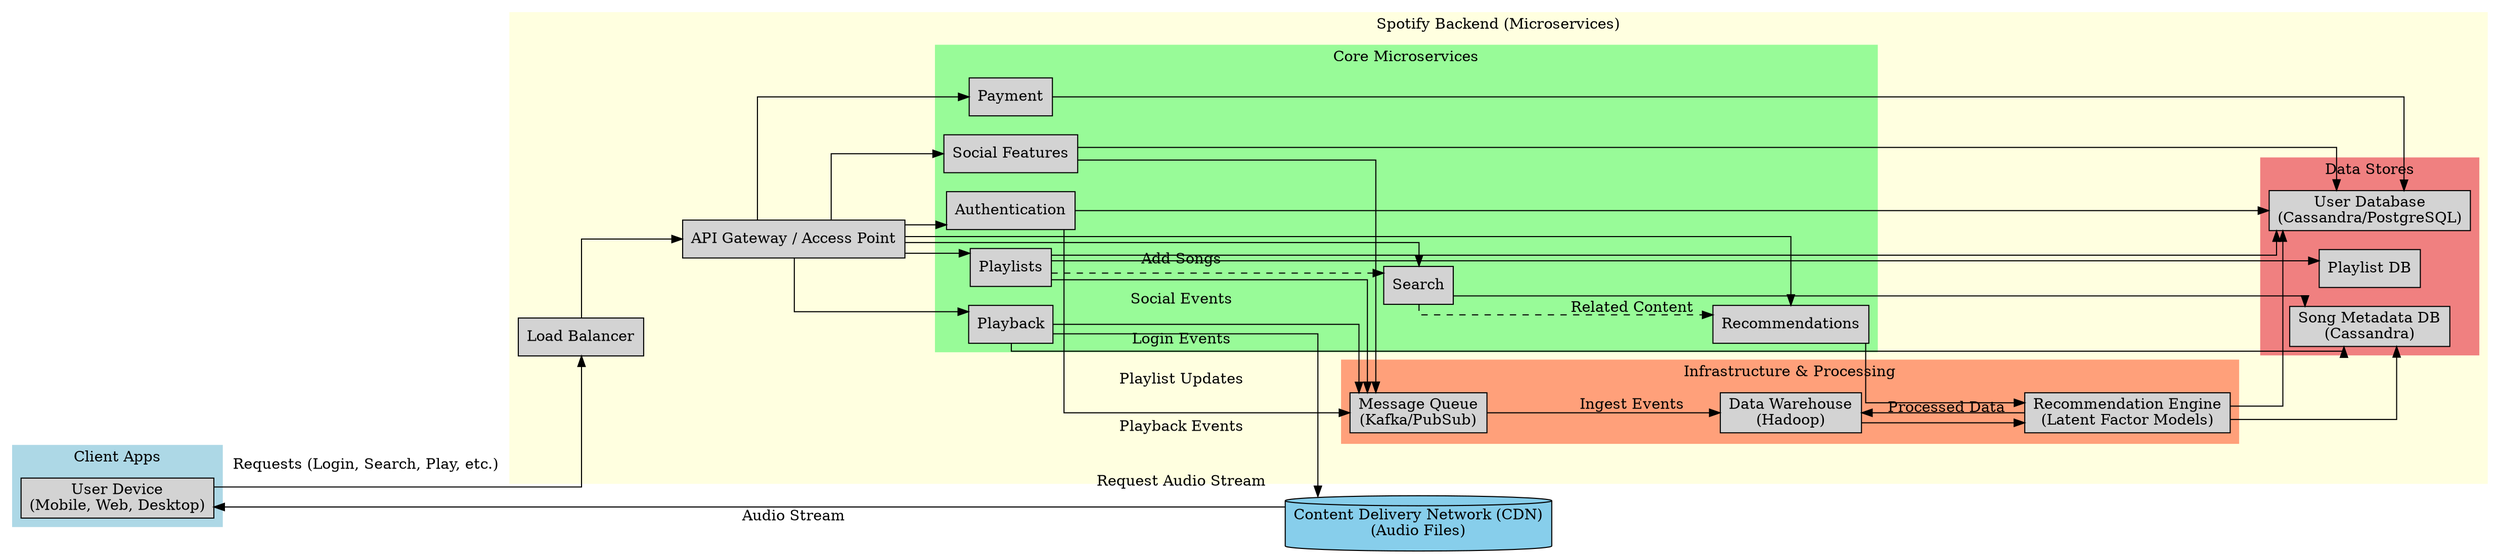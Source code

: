 digraph SpotifySystemFlow {
    rankdir=LR;
    node [shape=box, style=filled, fillcolor=lightgrey];
    splines=ortho;

    subgraph cluster_client {
        label = "Client Apps";
        style=filled;
        color=lightblue;
        Client [label="User Device\n(Mobile, Web, Desktop)"];
    }

    subgraph cluster_backend {
        label = "Spotify Backend (Microservices)";
        style=filled;
        color=lightyellow;

        LB [label="Load Balancer"];
        APIGateway [label="API Gateway / Access Point"];

        subgraph cluster_services {
            label = "Core Microservices";
            style=filled;
            color=palegreen;
            AuthService [label="Authentication"];
            SearchService [label="Search"];
            PlaybackService [label="Playback"];
            PlaylistService [label="Playlists"];
            RecommendationService [label="Recommendations"];
            SocialService [label="Social Features"];
            PaymentService [label="Payment"];
        }

        subgraph cluster_data {
            label = "Data Stores";
            style=filled;
            color=lightcoral;
            UserDB [label="User Database\n(Cassandra/PostgreSQL)"];
            MetadataDB [label="Song Metadata DB\n(Cassandra)"];
            PlaylistDB [label="Playlist DB"];
        }

        subgraph cluster_infra {
            label = "Infrastructure & Processing";
            style=filled;
            color=lightsalmon;
            MessageQueue [label="Message Queue\n(Kafka/PubSub)"];
            DataWarehouse [label="Data Warehouse\n(Hadoop)"];
            RecEngine [label="Recommendation Engine\n(Latent Factor Models)"];
        }
    }

    CDN [label="Content Delivery Network (CDN)\n(Audio Files)", shape=cylinder, style=filled, fillcolor=skyblue];

    // Connections
    Client -> LB [label="Requests (Login, Search, Play, etc.)"];
    LB -> APIGateway;
    APIGateway -> AuthService;
    APIGateway -> SearchService;
    APIGateway -> PlaybackService;
    APIGateway -> PlaylistService;
    APIGateway -> RecommendationService;
    APIGateway -> SocialService;
    APIGateway -> PaymentService;

    AuthService -> UserDB;
    SearchService -> MetadataDB;
    PlaybackService -> MetadataDB;
    PlaybackService -> CDN [label="Request Audio Stream"];
    CDN -> Client [label="Audio Stream"];
    PlaylistService -> PlaylistDB;
    PlaylistService -> UserDB; // User's playlists
    RecommendationService -> RecEngine;
    RecEngine -> UserDB;
    RecEngine -> MetadataDB;
    RecEngine -> DataWarehouse; // User listening history, etc.
    SocialService -> UserDB; // Friend info, activity

    // Internal communication / Data flow
    AuthService -> MessageQueue [label="Login Events"];
    PlaybackService -> MessageQueue [label="Playback Events"];
    PlaylistService -> MessageQueue [label="Playlist Updates"];
    SocialService -> MessageQueue [label="Social Events"];

    MessageQueue -> DataWarehouse [label="Ingest Events"];
    DataWarehouse -> RecEngine [label="Processed Data"];

    PaymentService -> UserDB; // Subscription status
    // PaymentService -> External Payment Gateway (not shown for simplicity)

    // Service dependencies (simplified)
    SearchService -> RecommendationService [style=dashed, label="Related Content"];
    PlaylistService -> SearchService [style=dashed, label="Add Songs"];

}

